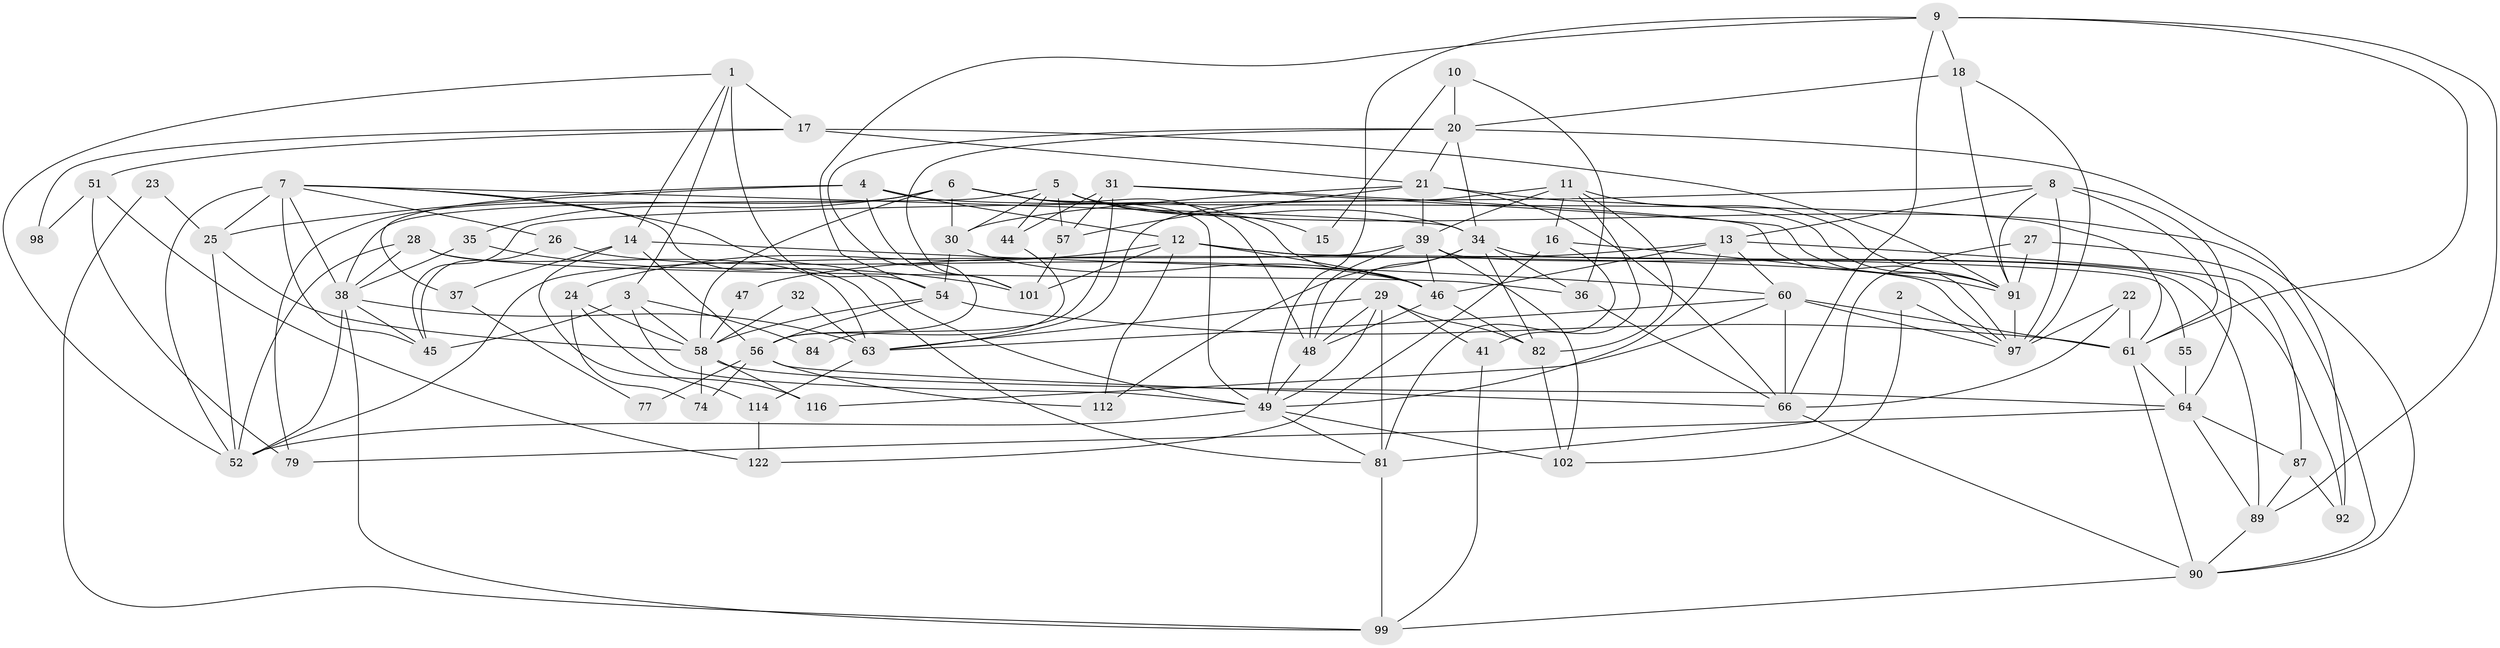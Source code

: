 // original degree distribution, {3: 0.3114754098360656, 2: 0.14754098360655737, 5: 0.21311475409836064, 7: 0.04918032786885246, 6: 0.09016393442622951, 4: 0.1721311475409836, 8: 0.01639344262295082}
// Generated by graph-tools (version 1.1) at 2025/41/03/06/25 10:41:55]
// undirected, 76 vertices, 190 edges
graph export_dot {
graph [start="1"]
  node [color=gray90,style=filled];
  1 [super="+94"];
  2;
  3 [super="+42"];
  4 [super="+100"];
  5;
  6 [super="+78"];
  7 [super="+117"];
  8 [super="+109"];
  9 [super="+40"];
  10;
  11 [super="+19"];
  12 [super="+88"];
  13 [super="+85"];
  14 [super="+59"];
  15;
  16 [super="+50"];
  17 [super="+62"];
  18 [super="+107"];
  20 [super="+105"];
  21 [super="+71"];
  22 [super="+43"];
  23;
  24 [super="+108"];
  25;
  26;
  27 [super="+70"];
  28;
  29 [super="+104"];
  30 [super="+69"];
  31 [super="+33"];
  32;
  34 [super="+72"];
  35;
  36 [super="+76"];
  37;
  38 [super="+119"];
  39 [super="+73"];
  41 [super="+53"];
  44 [super="+110"];
  45 [super="+93"];
  46 [super="+106"];
  47;
  48 [super="+68"];
  49 [super="+103"];
  51 [super="+120"];
  52 [super="+118"];
  54 [super="+65"];
  55;
  56 [super="+83"];
  57 [super="+86"];
  58 [super="+67"];
  60 [super="+75"];
  61;
  63 [super="+95"];
  64 [super="+80"];
  66 [super="+96"];
  74;
  77;
  79;
  81;
  82;
  84;
  87;
  89;
  90;
  91 [super="+111"];
  92;
  97 [super="+115"];
  98;
  99 [super="+121"];
  101;
  102;
  112 [super="+113"];
  114;
  116;
  122;
  1 -- 14;
  1 -- 17;
  1 -- 3;
  1 -- 52;
  1 -- 54;
  2 -- 97;
  2 -- 102;
  3 -- 49;
  3 -- 58;
  3 -- 84;
  3 -- 45;
  4 -- 61;
  4 -- 37;
  4 -- 25;
  4 -- 101;
  4 -- 12;
  5 -- 90;
  5 -- 15;
  5 -- 30;
  5 -- 44;
  5 -- 57;
  5 -- 34;
  5 -- 38;
  6 -- 46;
  6 -- 58;
  6 -- 79;
  6 -- 35;
  6 -- 49;
  6 -- 30;
  6 -- 48;
  7 -- 25 [weight=2];
  7 -- 45 [weight=2];
  7 -- 49;
  7 -- 81;
  7 -- 34;
  7 -- 52;
  7 -- 38;
  7 -- 26;
  8 -- 61;
  8 -- 45;
  8 -- 97;
  8 -- 13;
  8 -- 91;
  8 -- 64;
  9 -- 49;
  9 -- 89;
  9 -- 18;
  9 -- 66;
  9 -- 61;
  9 -- 54;
  10 -- 20;
  10 -- 36;
  10 -- 15;
  11 -- 82;
  11 -- 16;
  11 -- 63;
  11 -- 91;
  11 -- 41;
  11 -- 39;
  12 -- 46;
  12 -- 101;
  12 -- 24;
  12 -- 112;
  12 -- 97;
  12 -- 55;
  13 -- 46;
  13 -- 47;
  13 -- 49;
  13 -- 87;
  13 -- 60;
  14 -- 37;
  14 -- 116;
  14 -- 56;
  14 -- 60;
  16 -- 91;
  16 -- 122;
  16 -- 81;
  17 -- 98;
  17 -- 21;
  17 -- 91;
  17 -- 51;
  18 -- 97;
  18 -- 91 [weight=2];
  18 -- 20;
  20 -- 92;
  20 -- 56;
  20 -- 34;
  20 -- 21;
  20 -- 101;
  21 -- 91;
  21 -- 57;
  21 -- 39;
  21 -- 66;
  21 -- 30;
  22 -- 97 [weight=2];
  22 -- 66;
  22 -- 61;
  23 -- 25;
  23 -- 99;
  24 -- 114;
  24 -- 58;
  24 -- 74;
  25 -- 52;
  25 -- 58;
  26 -- 46;
  26 -- 45;
  27 -- 91;
  27 -- 81;
  27 -- 90;
  28 -- 63;
  28 -- 36;
  28 -- 52;
  28 -- 38;
  29 -- 82;
  29 -- 48 [weight=2];
  29 -- 81;
  29 -- 41;
  29 -- 49;
  29 -- 63;
  30 -- 46;
  30 -- 54;
  31 -- 84;
  31 -- 97;
  31 -- 57;
  31 -- 91;
  31 -- 44;
  32 -- 58;
  32 -- 63;
  34 -- 36;
  34 -- 112;
  34 -- 82;
  34 -- 92;
  34 -- 48;
  35 -- 38;
  35 -- 101;
  36 -- 66;
  37 -- 77;
  38 -- 99;
  38 -- 52;
  38 -- 45;
  38 -- 63;
  39 -- 102;
  39 -- 89;
  39 -- 46;
  39 -- 52;
  39 -- 48;
  41 -- 99;
  44 -- 56;
  46 -- 48;
  46 -- 82;
  47 -- 58;
  48 -- 49;
  49 -- 81;
  49 -- 102;
  49 -- 52;
  51 -- 79;
  51 -- 98;
  51 -- 122;
  54 -- 56;
  54 -- 58;
  54 -- 61;
  55 -- 64;
  56 -- 66;
  56 -- 74;
  56 -- 77 [weight=2];
  56 -- 112;
  57 -- 101;
  58 -- 116;
  58 -- 74;
  58 -- 64;
  60 -- 97;
  60 -- 66;
  60 -- 61;
  60 -- 116;
  60 -- 63;
  61 -- 64;
  61 -- 90;
  63 -- 114;
  64 -- 89;
  64 -- 87;
  64 -- 79;
  66 -- 90;
  81 -- 99;
  82 -- 102;
  87 -- 89;
  87 -- 92;
  89 -- 90;
  90 -- 99;
  91 -- 97;
  114 -- 122;
}
